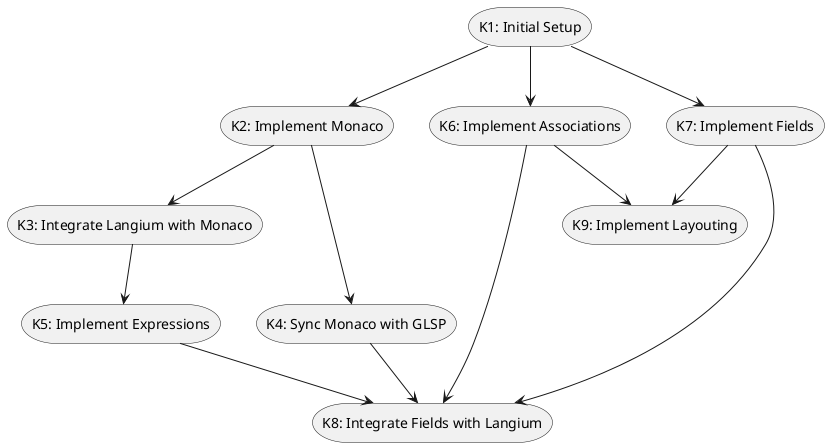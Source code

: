 @startuml

storage "K1: Initial Setup" as K1
storage "K2: Implement Monaco" as K2
storage "K3: Integrate Langium with Monaco" as K3
storage "K4: Sync Monaco with GLSP" as K4
storage "K5: Implement Expressions" as K5
storage "K6: Implement Associations" as K6
storage "K7: Implement Fields" as K7
storage "K8: Integrate Fields with Langium" as K8
storage "K9: Implement Layouting" as K9

K1 -down-> K2
K2 -down-> K3
K2 -down-> K4
K3 -down-> K5
K1 -down-> K6
K1 -down-> K7
K4 -down-> K8
K5 -down-> K8
K6 -down-> K8
K7 -down-> K8
K6 -down-> K9
K7 -down-> K9

@enduml